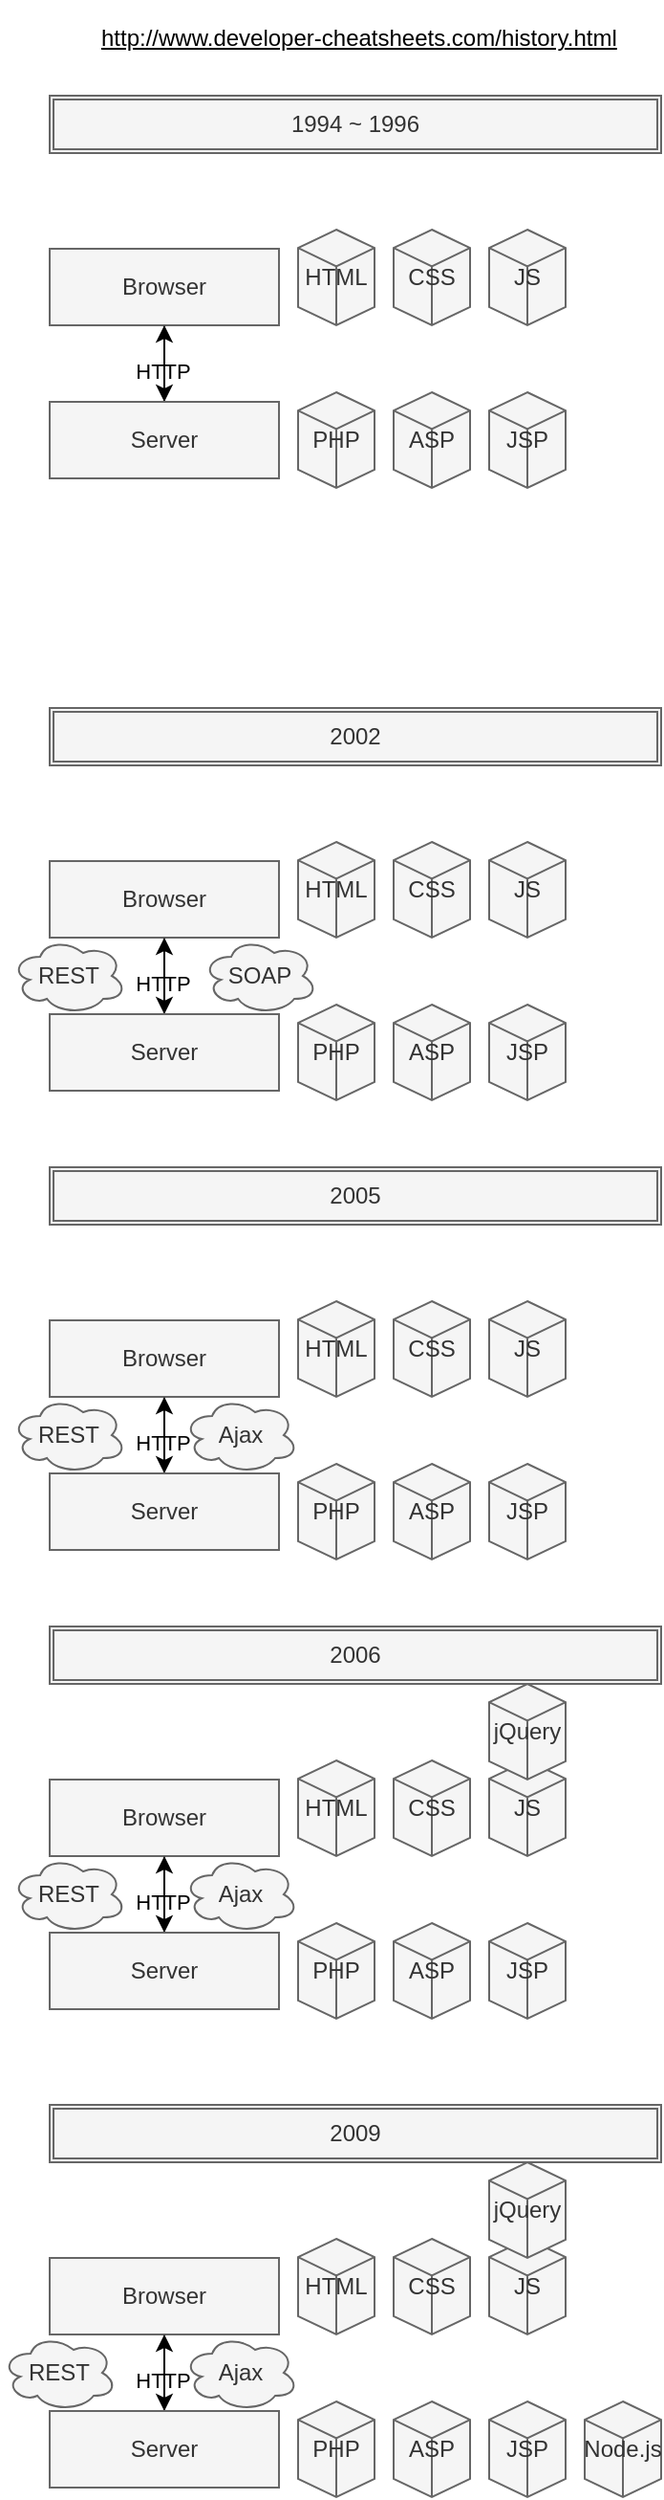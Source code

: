 <mxfile>
    <diagram id="LNP9S4-BVpzVc-00VTwb" name="Page-1">
        <mxGraphModel dx="718" dy="1703" grid="1" gridSize="10" guides="1" tooltips="1" connect="1" arrows="1" fold="1" page="1" pageScale="1" pageWidth="850" pageHeight="1100" math="0" shadow="0">
            <root>
                <mxCell id="0"/>
                <mxCell id="1" parent="0"/>
                <mxCell id="0Kgk2NvX1qrmI3Vkb6VV-116" style="edgeStyle=orthogonalEdgeStyle;rounded=0;orthogonalLoop=1;jettySize=auto;html=1;exitX=0.5;exitY=1;exitDx=0;exitDy=0;entryX=0.5;entryY=0;entryDx=0;entryDy=0;" edge="1" parent="1" source="0Kgk2NvX1qrmI3Vkb6VV-86" target="0Kgk2NvX1qrmI3Vkb6VV-87">
                    <mxGeometry relative="1" as="geometry"/>
                </mxCell>
                <mxCell id="0Kgk2NvX1qrmI3Vkb6VV-86" value="Browser" style="rounded=0;whiteSpace=wrap;html=1;shadow=0;sketch=0;fillColor=#f5f5f5;strokeColor=#666666;fontColor=#333333;" vertex="1" parent="1">
                    <mxGeometry x="160" y="80" width="120" height="40" as="geometry"/>
                </mxCell>
                <mxCell id="0Kgk2NvX1qrmI3Vkb6VV-88" style="edgeStyle=orthogonalEdgeStyle;rounded=0;orthogonalLoop=1;jettySize=auto;html=1;exitX=0.5;exitY=0;exitDx=0;exitDy=0;" edge="1" parent="1" source="0Kgk2NvX1qrmI3Vkb6VV-87" target="0Kgk2NvX1qrmI3Vkb6VV-86">
                    <mxGeometry relative="1" as="geometry"/>
                </mxCell>
                <mxCell id="0Kgk2NvX1qrmI3Vkb6VV-93" value="HTTP" style="edgeLabel;html=1;align=center;verticalAlign=middle;resizable=0;points=[];labelBackgroundColor=none;fontColor=#000000;" vertex="1" connectable="0" parent="0Kgk2NvX1qrmI3Vkb6VV-88">
                    <mxGeometry x="-0.2" y="1" relative="1" as="geometry">
                        <mxPoint as="offset"/>
                    </mxGeometry>
                </mxCell>
                <mxCell id="0Kgk2NvX1qrmI3Vkb6VV-87" value="Server" style="rounded=0;whiteSpace=wrap;html=1;shadow=0;sketch=0;fillColor=#f5f5f5;strokeColor=#666666;fontColor=#333333;" vertex="1" parent="1">
                    <mxGeometry x="160" y="160" width="120" height="40" as="geometry"/>
                </mxCell>
                <mxCell id="0Kgk2NvX1qrmI3Vkb6VV-90" value="HTML" style="html=1;whiteSpace=wrap;shape=isoCube2;backgroundOutline=1;isoAngle=15;shadow=0;sketch=0;fillColor=#f5f5f5;strokeColor=#666666;fontColor=#333333;" vertex="1" parent="1">
                    <mxGeometry x="290" y="70" width="40" height="50" as="geometry"/>
                </mxCell>
                <mxCell id="0Kgk2NvX1qrmI3Vkb6VV-94" value="1994 ~ 1996" style="shape=ext;double=1;rounded=0;whiteSpace=wrap;html=1;shadow=0;sketch=0;fillColor=#f5f5f5;strokeColor=#666666;fontColor=#333333;" vertex="1" parent="1">
                    <mxGeometry x="160" width="320" height="30" as="geometry"/>
                </mxCell>
                <mxCell id="0Kgk2NvX1qrmI3Vkb6VV-95" value="PHP" style="html=1;whiteSpace=wrap;shape=isoCube2;backgroundOutline=1;isoAngle=15;shadow=0;sketch=0;fillColor=#f5f5f5;strokeColor=#666666;fontColor=#333333;" vertex="1" parent="1">
                    <mxGeometry x="290" y="155" width="40" height="50" as="geometry"/>
                </mxCell>
                <mxCell id="0Kgk2NvX1qrmI3Vkb6VV-96" value="CSS" style="html=1;whiteSpace=wrap;shape=isoCube2;backgroundOutline=1;isoAngle=15;shadow=0;sketch=0;fillColor=#f5f5f5;strokeColor=#666666;fontColor=#333333;" vertex="1" parent="1">
                    <mxGeometry x="340" y="70" width="40" height="50" as="geometry"/>
                </mxCell>
                <mxCell id="0Kgk2NvX1qrmI3Vkb6VV-97" value="JS" style="html=1;whiteSpace=wrap;shape=isoCube2;backgroundOutline=1;isoAngle=15;shadow=0;sketch=0;fillColor=#f5f5f5;strokeColor=#666666;fontColor=#333333;" vertex="1" parent="1">
                    <mxGeometry x="390" y="70" width="40" height="50" as="geometry"/>
                </mxCell>
                <mxCell id="0Kgk2NvX1qrmI3Vkb6VV-99" value="ASP" style="html=1;whiteSpace=wrap;shape=isoCube2;backgroundOutline=1;isoAngle=15;shadow=0;sketch=0;fillColor=#f5f5f5;strokeColor=#666666;fontColor=#333333;" vertex="1" parent="1">
                    <mxGeometry x="340" y="155" width="40" height="50" as="geometry"/>
                </mxCell>
                <mxCell id="0Kgk2NvX1qrmI3Vkb6VV-100" value="JSP" style="html=1;whiteSpace=wrap;shape=isoCube2;backgroundOutline=1;isoAngle=15;shadow=0;sketch=0;fillColor=#f5f5f5;strokeColor=#666666;fontColor=#333333;" vertex="1" parent="1">
                    <mxGeometry x="390" y="155" width="40" height="50" as="geometry"/>
                </mxCell>
                <UserObject label="http://www.developer-cheatsheets.com/history.html" link="http://www.developer-cheatsheets.com/history.html" id="0Kgk2NvX1qrmI3Vkb6VV-102">
                    <mxCell style="text;html=1;whiteSpace=wrap;align=left;verticalAlign=middle;fontStyle=4;shadow=0;sketch=0;" vertex="1" parent="1">
                        <mxGeometry x="185" y="-50" width="290" height="40" as="geometry"/>
                    </mxCell>
                </UserObject>
                <mxCell id="0Kgk2NvX1qrmI3Vkb6VV-117" style="edgeStyle=orthogonalEdgeStyle;rounded=0;orthogonalLoop=1;jettySize=auto;html=1;" edge="1" parent="1" source="0Kgk2NvX1qrmI3Vkb6VV-103" target="0Kgk2NvX1qrmI3Vkb6VV-106">
                    <mxGeometry relative="1" as="geometry"/>
                </mxCell>
                <mxCell id="0Kgk2NvX1qrmI3Vkb6VV-103" value="Browser" style="rounded=0;whiteSpace=wrap;html=1;shadow=0;sketch=0;fillColor=#f5f5f5;strokeColor=#666666;fontColor=#333333;" vertex="1" parent="1">
                    <mxGeometry x="160" y="400" width="120" height="40" as="geometry"/>
                </mxCell>
                <mxCell id="0Kgk2NvX1qrmI3Vkb6VV-104" style="edgeStyle=orthogonalEdgeStyle;rounded=0;orthogonalLoop=1;jettySize=auto;html=1;exitX=0.5;exitY=0;exitDx=0;exitDy=0;" edge="1" parent="1" source="0Kgk2NvX1qrmI3Vkb6VV-106" target="0Kgk2NvX1qrmI3Vkb6VV-103">
                    <mxGeometry relative="1" as="geometry"/>
                </mxCell>
                <mxCell id="0Kgk2NvX1qrmI3Vkb6VV-105" value="HTTP" style="edgeLabel;html=1;align=center;verticalAlign=middle;resizable=0;points=[];labelBackgroundColor=none;fontColor=#000000;" vertex="1" connectable="0" parent="0Kgk2NvX1qrmI3Vkb6VV-104">
                    <mxGeometry x="-0.2" y="1" relative="1" as="geometry">
                        <mxPoint as="offset"/>
                    </mxGeometry>
                </mxCell>
                <mxCell id="0Kgk2NvX1qrmI3Vkb6VV-106" value="Server" style="rounded=0;whiteSpace=wrap;html=1;shadow=0;sketch=0;fillColor=#f5f5f5;strokeColor=#666666;fontColor=#333333;" vertex="1" parent="1">
                    <mxGeometry x="160" y="480" width="120" height="40" as="geometry"/>
                </mxCell>
                <mxCell id="0Kgk2NvX1qrmI3Vkb6VV-107" value="HTML" style="html=1;whiteSpace=wrap;shape=isoCube2;backgroundOutline=1;isoAngle=15;shadow=0;sketch=0;fillColor=#f5f5f5;strokeColor=#666666;fontColor=#333333;" vertex="1" parent="1">
                    <mxGeometry x="290" y="390" width="40" height="50" as="geometry"/>
                </mxCell>
                <mxCell id="0Kgk2NvX1qrmI3Vkb6VV-108" value="2002" style="shape=ext;double=1;rounded=0;whiteSpace=wrap;html=1;shadow=0;sketch=0;fillColor=#f5f5f5;strokeColor=#666666;fontColor=#333333;" vertex="1" parent="1">
                    <mxGeometry x="160" y="320" width="320" height="30" as="geometry"/>
                </mxCell>
                <mxCell id="0Kgk2NvX1qrmI3Vkb6VV-109" value="PHP" style="html=1;whiteSpace=wrap;shape=isoCube2;backgroundOutline=1;isoAngle=15;shadow=0;sketch=0;fillColor=#f5f5f5;strokeColor=#666666;fontColor=#333333;" vertex="1" parent="1">
                    <mxGeometry x="290" y="475" width="40" height="50" as="geometry"/>
                </mxCell>
                <mxCell id="0Kgk2NvX1qrmI3Vkb6VV-110" value="CSS" style="html=1;whiteSpace=wrap;shape=isoCube2;backgroundOutline=1;isoAngle=15;shadow=0;sketch=0;fillColor=#f5f5f5;strokeColor=#666666;fontColor=#333333;" vertex="1" parent="1">
                    <mxGeometry x="340" y="390" width="40" height="50" as="geometry"/>
                </mxCell>
                <mxCell id="0Kgk2NvX1qrmI3Vkb6VV-111" value="JS" style="html=1;whiteSpace=wrap;shape=isoCube2;backgroundOutline=1;isoAngle=15;shadow=0;sketch=0;fillColor=#f5f5f5;strokeColor=#666666;fontColor=#333333;" vertex="1" parent="1">
                    <mxGeometry x="390" y="390" width="40" height="50" as="geometry"/>
                </mxCell>
                <mxCell id="0Kgk2NvX1qrmI3Vkb6VV-113" value="ASP" style="html=1;whiteSpace=wrap;shape=isoCube2;backgroundOutline=1;isoAngle=15;shadow=0;sketch=0;fillColor=#f5f5f5;strokeColor=#666666;fontColor=#333333;" vertex="1" parent="1">
                    <mxGeometry x="340" y="475" width="40" height="50" as="geometry"/>
                </mxCell>
                <mxCell id="0Kgk2NvX1qrmI3Vkb6VV-114" value="JSP" style="html=1;whiteSpace=wrap;shape=isoCube2;backgroundOutline=1;isoAngle=15;shadow=0;sketch=0;fillColor=#f5f5f5;strokeColor=#666666;fontColor=#333333;" vertex="1" parent="1">
                    <mxGeometry x="390" y="475" width="40" height="50" as="geometry"/>
                </mxCell>
                <mxCell id="0Kgk2NvX1qrmI3Vkb6VV-118" value="SOAP" style="ellipse;shape=cloud;whiteSpace=wrap;html=1;shadow=0;sketch=0;fillColor=#f5f5f5;align=center;strokeColor=#666666;fontColor=#333333;" vertex="1" parent="1">
                    <mxGeometry x="240" y="440" width="60" height="40" as="geometry"/>
                </mxCell>
                <mxCell id="0Kgk2NvX1qrmI3Vkb6VV-119" value="REST" style="ellipse;shape=cloud;whiteSpace=wrap;html=1;shadow=0;sketch=0;fillColor=#f5f5f5;align=center;strokeColor=#666666;fontColor=#333333;" vertex="1" parent="1">
                    <mxGeometry x="140" y="440" width="60" height="40" as="geometry"/>
                </mxCell>
                <mxCell id="0Kgk2NvX1qrmI3Vkb6VV-120" style="edgeStyle=orthogonalEdgeStyle;rounded=0;orthogonalLoop=1;jettySize=auto;html=1;" edge="1" parent="1" source="0Kgk2NvX1qrmI3Vkb6VV-121" target="0Kgk2NvX1qrmI3Vkb6VV-124">
                    <mxGeometry relative="1" as="geometry"/>
                </mxCell>
                <mxCell id="0Kgk2NvX1qrmI3Vkb6VV-121" value="Browser" style="rounded=0;whiteSpace=wrap;html=1;shadow=0;sketch=0;fillColor=#f5f5f5;strokeColor=#666666;fontColor=#333333;" vertex="1" parent="1">
                    <mxGeometry x="160" y="880" width="120" height="40" as="geometry"/>
                </mxCell>
                <mxCell id="0Kgk2NvX1qrmI3Vkb6VV-122" style="edgeStyle=orthogonalEdgeStyle;rounded=0;orthogonalLoop=1;jettySize=auto;html=1;exitX=0.5;exitY=0;exitDx=0;exitDy=0;" edge="1" parent="1" source="0Kgk2NvX1qrmI3Vkb6VV-124" target="0Kgk2NvX1qrmI3Vkb6VV-121">
                    <mxGeometry relative="1" as="geometry"/>
                </mxCell>
                <mxCell id="0Kgk2NvX1qrmI3Vkb6VV-123" value="HTTP" style="edgeLabel;html=1;align=center;verticalAlign=middle;resizable=0;points=[];labelBackgroundColor=none;fontColor=#000000;" vertex="1" connectable="0" parent="0Kgk2NvX1qrmI3Vkb6VV-122">
                    <mxGeometry x="-0.2" y="1" relative="1" as="geometry">
                        <mxPoint as="offset"/>
                    </mxGeometry>
                </mxCell>
                <mxCell id="0Kgk2NvX1qrmI3Vkb6VV-124" value="Server" style="rounded=0;whiteSpace=wrap;html=1;shadow=0;sketch=0;fillColor=#f5f5f5;strokeColor=#666666;fontColor=#333333;" vertex="1" parent="1">
                    <mxGeometry x="160" y="960" width="120" height="40" as="geometry"/>
                </mxCell>
                <mxCell id="0Kgk2NvX1qrmI3Vkb6VV-125" value="HTML" style="html=1;whiteSpace=wrap;shape=isoCube2;backgroundOutline=1;isoAngle=15;shadow=0;sketch=0;fillColor=#f5f5f5;strokeColor=#666666;fontColor=#333333;" vertex="1" parent="1">
                    <mxGeometry x="290" y="870" width="40" height="50" as="geometry"/>
                </mxCell>
                <mxCell id="0Kgk2NvX1qrmI3Vkb6VV-126" value="2006" style="shape=ext;double=1;rounded=0;whiteSpace=wrap;html=1;shadow=0;sketch=0;fillColor=#f5f5f5;strokeColor=#666666;fontColor=#333333;" vertex="1" parent="1">
                    <mxGeometry x="160" y="800" width="320" height="30" as="geometry"/>
                </mxCell>
                <mxCell id="0Kgk2NvX1qrmI3Vkb6VV-127" value="PHP" style="html=1;whiteSpace=wrap;shape=isoCube2;backgroundOutline=1;isoAngle=15;shadow=0;sketch=0;fillColor=#f5f5f5;strokeColor=#666666;fontColor=#333333;" vertex="1" parent="1">
                    <mxGeometry x="290" y="955" width="40" height="50" as="geometry"/>
                </mxCell>
                <mxCell id="0Kgk2NvX1qrmI3Vkb6VV-128" value="CSS" style="html=1;whiteSpace=wrap;shape=isoCube2;backgroundOutline=1;isoAngle=15;shadow=0;sketch=0;fillColor=#f5f5f5;strokeColor=#666666;fontColor=#333333;" vertex="1" parent="1">
                    <mxGeometry x="340" y="870" width="40" height="50" as="geometry"/>
                </mxCell>
                <mxCell id="0Kgk2NvX1qrmI3Vkb6VV-129" value="JS" style="html=1;whiteSpace=wrap;shape=isoCube2;backgroundOutline=1;isoAngle=15;shadow=0;sketch=0;fillColor=#f5f5f5;strokeColor=#666666;fontColor=#333333;" vertex="1" parent="1">
                    <mxGeometry x="390" y="870" width="40" height="50" as="geometry"/>
                </mxCell>
                <mxCell id="0Kgk2NvX1qrmI3Vkb6VV-131" value="ASP" style="html=1;whiteSpace=wrap;shape=isoCube2;backgroundOutline=1;isoAngle=15;shadow=0;sketch=0;fillColor=#f5f5f5;strokeColor=#666666;fontColor=#333333;" vertex="1" parent="1">
                    <mxGeometry x="340" y="955" width="40" height="50" as="geometry"/>
                </mxCell>
                <mxCell id="0Kgk2NvX1qrmI3Vkb6VV-132" value="JSP" style="html=1;whiteSpace=wrap;shape=isoCube2;backgroundOutline=1;isoAngle=15;shadow=0;sketch=0;fillColor=#f5f5f5;strokeColor=#666666;fontColor=#333333;" vertex="1" parent="1">
                    <mxGeometry x="390" y="955" width="40" height="50" as="geometry"/>
                </mxCell>
                <mxCell id="0Kgk2NvX1qrmI3Vkb6VV-134" value="REST" style="ellipse;shape=cloud;whiteSpace=wrap;html=1;shadow=0;sketch=0;fillColor=#f5f5f5;align=center;strokeColor=#666666;fontColor=#333333;" vertex="1" parent="1">
                    <mxGeometry x="140" y="920" width="60" height="40" as="geometry"/>
                </mxCell>
                <mxCell id="0Kgk2NvX1qrmI3Vkb6VV-139" style="edgeStyle=orthogonalEdgeStyle;rounded=0;orthogonalLoop=1;jettySize=auto;html=1;" edge="1" parent="1" source="0Kgk2NvX1qrmI3Vkb6VV-140" target="0Kgk2NvX1qrmI3Vkb6VV-143">
                    <mxGeometry relative="1" as="geometry"/>
                </mxCell>
                <mxCell id="0Kgk2NvX1qrmI3Vkb6VV-140" value="Browser" style="rounded=0;whiteSpace=wrap;html=1;shadow=0;sketch=0;fillColor=#f5f5f5;strokeColor=#666666;fontColor=#333333;" vertex="1" parent="1">
                    <mxGeometry x="160" y="1130" width="120" height="40" as="geometry"/>
                </mxCell>
                <mxCell id="0Kgk2NvX1qrmI3Vkb6VV-141" style="edgeStyle=orthogonalEdgeStyle;rounded=0;orthogonalLoop=1;jettySize=auto;html=1;exitX=0.5;exitY=0;exitDx=0;exitDy=0;" edge="1" parent="1" source="0Kgk2NvX1qrmI3Vkb6VV-143" target="0Kgk2NvX1qrmI3Vkb6VV-140">
                    <mxGeometry relative="1" as="geometry"/>
                </mxCell>
                <mxCell id="0Kgk2NvX1qrmI3Vkb6VV-142" value="HTTP" style="edgeLabel;html=1;align=center;verticalAlign=middle;resizable=0;points=[];labelBackgroundColor=none;fontColor=#000000;" vertex="1" connectable="0" parent="0Kgk2NvX1qrmI3Vkb6VV-141">
                    <mxGeometry x="-0.2" y="1" relative="1" as="geometry">
                        <mxPoint as="offset"/>
                    </mxGeometry>
                </mxCell>
                <mxCell id="0Kgk2NvX1qrmI3Vkb6VV-143" value="Server" style="rounded=0;whiteSpace=wrap;html=1;shadow=0;sketch=0;fillColor=#f5f5f5;strokeColor=#666666;fontColor=#333333;" vertex="1" parent="1">
                    <mxGeometry x="160" y="1210" width="120" height="40" as="geometry"/>
                </mxCell>
                <mxCell id="0Kgk2NvX1qrmI3Vkb6VV-144" value="HTML" style="html=1;whiteSpace=wrap;shape=isoCube2;backgroundOutline=1;isoAngle=15;shadow=0;sketch=0;fillColor=#f5f5f5;strokeColor=#666666;fontColor=#333333;" vertex="1" parent="1">
                    <mxGeometry x="290" y="1120" width="40" height="50" as="geometry"/>
                </mxCell>
                <mxCell id="0Kgk2NvX1qrmI3Vkb6VV-145" value="2009" style="shape=ext;double=1;rounded=0;whiteSpace=wrap;html=1;shadow=0;sketch=0;fillColor=#f5f5f5;strokeColor=#666666;fontColor=#333333;" vertex="1" parent="1">
                    <mxGeometry x="160" y="1050" width="320" height="30" as="geometry"/>
                </mxCell>
                <mxCell id="0Kgk2NvX1qrmI3Vkb6VV-146" value="PHP" style="html=1;whiteSpace=wrap;shape=isoCube2;backgroundOutline=1;isoAngle=15;shadow=0;sketch=0;fillColor=#f5f5f5;strokeColor=#666666;fontColor=#333333;" vertex="1" parent="1">
                    <mxGeometry x="290" y="1205" width="40" height="50" as="geometry"/>
                </mxCell>
                <mxCell id="0Kgk2NvX1qrmI3Vkb6VV-147" value="CSS" style="html=1;whiteSpace=wrap;shape=isoCube2;backgroundOutline=1;isoAngle=15;shadow=0;sketch=0;fillColor=#f5f5f5;strokeColor=#666666;fontColor=#333333;" vertex="1" parent="1">
                    <mxGeometry x="340" y="1120" width="40" height="50" as="geometry"/>
                </mxCell>
                <mxCell id="0Kgk2NvX1qrmI3Vkb6VV-148" value="JS" style="html=1;whiteSpace=wrap;shape=isoCube2;backgroundOutline=1;isoAngle=15;shadow=0;sketch=0;fillColor=#f5f5f5;strokeColor=#666666;fontColor=#333333;" vertex="1" parent="1">
                    <mxGeometry x="390" y="1120" width="40" height="50" as="geometry"/>
                </mxCell>
                <mxCell id="0Kgk2NvX1qrmI3Vkb6VV-150" value="ASP" style="html=1;whiteSpace=wrap;shape=isoCube2;backgroundOutline=1;isoAngle=15;shadow=0;sketch=0;fillColor=#f5f5f5;strokeColor=#666666;fontColor=#333333;" vertex="1" parent="1">
                    <mxGeometry x="340" y="1205" width="40" height="50" as="geometry"/>
                </mxCell>
                <mxCell id="0Kgk2NvX1qrmI3Vkb6VV-151" value="JSP" style="html=1;whiteSpace=wrap;shape=isoCube2;backgroundOutline=1;isoAngle=15;shadow=0;sketch=0;fillColor=#f5f5f5;strokeColor=#666666;fontColor=#333333;" vertex="1" parent="1">
                    <mxGeometry x="390" y="1205" width="40" height="50" as="geometry"/>
                </mxCell>
                <mxCell id="0Kgk2NvX1qrmI3Vkb6VV-152" value="REST" style="ellipse;shape=cloud;whiteSpace=wrap;html=1;shadow=0;sketch=0;fillColor=#f5f5f5;align=center;strokeColor=#666666;fontColor=#333333;" vertex="1" parent="1">
                    <mxGeometry x="135" y="1170" width="60" height="40" as="geometry"/>
                </mxCell>
                <mxCell id="0Kgk2NvX1qrmI3Vkb6VV-155" value="Node.js" style="html=1;whiteSpace=wrap;shape=isoCube2;backgroundOutline=1;isoAngle=15;shadow=0;sketch=0;fillColor=#f5f5f5;strokeColor=#666666;fontColor=#333333;" vertex="1" parent="1">
                    <mxGeometry x="440" y="1205" width="40" height="50" as="geometry"/>
                </mxCell>
                <mxCell id="0Kgk2NvX1qrmI3Vkb6VV-172" value="jQuery" style="html=1;whiteSpace=wrap;shape=isoCube2;backgroundOutline=1;isoAngle=15;shadow=0;sketch=0;fillColor=#f5f5f5;strokeColor=#666666;fontColor=#333333;" vertex="1" parent="1">
                    <mxGeometry x="390" y="830" width="40" height="50" as="geometry"/>
                </mxCell>
                <mxCell id="0Kgk2NvX1qrmI3Vkb6VV-173" value="jQuery" style="html=1;whiteSpace=wrap;shape=isoCube2;backgroundOutline=1;isoAngle=15;shadow=0;sketch=0;fillColor=#f5f5f5;strokeColor=#666666;fontColor=#333333;" vertex="1" parent="1">
                    <mxGeometry x="390" y="1080" width="40" height="50" as="geometry"/>
                </mxCell>
                <mxCell id="0Kgk2NvX1qrmI3Vkb6VV-178" style="edgeStyle=orthogonalEdgeStyle;rounded=0;orthogonalLoop=1;jettySize=auto;html=1;" edge="1" parent="1" source="0Kgk2NvX1qrmI3Vkb6VV-179" target="0Kgk2NvX1qrmI3Vkb6VV-182">
                    <mxGeometry relative="1" as="geometry"/>
                </mxCell>
                <mxCell id="0Kgk2NvX1qrmI3Vkb6VV-179" value="Browser" style="rounded=0;whiteSpace=wrap;html=1;shadow=0;sketch=0;fillColor=#f5f5f5;strokeColor=#666666;fontColor=#333333;" vertex="1" parent="1">
                    <mxGeometry x="160" y="640" width="120" height="40" as="geometry"/>
                </mxCell>
                <mxCell id="0Kgk2NvX1qrmI3Vkb6VV-180" style="edgeStyle=orthogonalEdgeStyle;rounded=0;orthogonalLoop=1;jettySize=auto;html=1;exitX=0.5;exitY=0;exitDx=0;exitDy=0;" edge="1" parent="1" source="0Kgk2NvX1qrmI3Vkb6VV-182" target="0Kgk2NvX1qrmI3Vkb6VV-179">
                    <mxGeometry relative="1" as="geometry"/>
                </mxCell>
                <mxCell id="0Kgk2NvX1qrmI3Vkb6VV-181" value="HTTP" style="edgeLabel;html=1;align=center;verticalAlign=middle;resizable=0;points=[];labelBackgroundColor=none;fontColor=#000000;" vertex="1" connectable="0" parent="0Kgk2NvX1qrmI3Vkb6VV-180">
                    <mxGeometry x="-0.2" y="1" relative="1" as="geometry">
                        <mxPoint as="offset"/>
                    </mxGeometry>
                </mxCell>
                <mxCell id="0Kgk2NvX1qrmI3Vkb6VV-182" value="Server" style="rounded=0;whiteSpace=wrap;html=1;shadow=0;sketch=0;fillColor=#f5f5f5;strokeColor=#666666;fontColor=#333333;" vertex="1" parent="1">
                    <mxGeometry x="160" y="720" width="120" height="40" as="geometry"/>
                </mxCell>
                <mxCell id="0Kgk2NvX1qrmI3Vkb6VV-183" value="HTML" style="html=1;whiteSpace=wrap;shape=isoCube2;backgroundOutline=1;isoAngle=15;shadow=0;sketch=0;fillColor=#f5f5f5;strokeColor=#666666;fontColor=#333333;" vertex="1" parent="1">
                    <mxGeometry x="290" y="630" width="40" height="50" as="geometry"/>
                </mxCell>
                <mxCell id="0Kgk2NvX1qrmI3Vkb6VV-184" value="2005" style="shape=ext;double=1;rounded=0;whiteSpace=wrap;html=1;shadow=0;sketch=0;fillColor=#f5f5f5;strokeColor=#666666;fontColor=#333333;" vertex="1" parent="1">
                    <mxGeometry x="160" y="560" width="320" height="30" as="geometry"/>
                </mxCell>
                <mxCell id="0Kgk2NvX1qrmI3Vkb6VV-185" value="PHP" style="html=1;whiteSpace=wrap;shape=isoCube2;backgroundOutline=1;isoAngle=15;shadow=0;sketch=0;fillColor=#f5f5f5;strokeColor=#666666;fontColor=#333333;" vertex="1" parent="1">
                    <mxGeometry x="290" y="715" width="40" height="50" as="geometry"/>
                </mxCell>
                <mxCell id="0Kgk2NvX1qrmI3Vkb6VV-186" value="CSS" style="html=1;whiteSpace=wrap;shape=isoCube2;backgroundOutline=1;isoAngle=15;shadow=0;sketch=0;fillColor=#f5f5f5;strokeColor=#666666;fontColor=#333333;" vertex="1" parent="1">
                    <mxGeometry x="340" y="630" width="40" height="50" as="geometry"/>
                </mxCell>
                <mxCell id="0Kgk2NvX1qrmI3Vkb6VV-187" value="JS" style="html=1;whiteSpace=wrap;shape=isoCube2;backgroundOutline=1;isoAngle=15;shadow=0;sketch=0;fillColor=#f5f5f5;strokeColor=#666666;fontColor=#333333;" vertex="1" parent="1">
                    <mxGeometry x="390" y="630" width="40" height="50" as="geometry"/>
                </mxCell>
                <mxCell id="0Kgk2NvX1qrmI3Vkb6VV-188" value="ASP" style="html=1;whiteSpace=wrap;shape=isoCube2;backgroundOutline=1;isoAngle=15;shadow=0;sketch=0;fillColor=#f5f5f5;strokeColor=#666666;fontColor=#333333;" vertex="1" parent="1">
                    <mxGeometry x="340" y="715" width="40" height="50" as="geometry"/>
                </mxCell>
                <mxCell id="0Kgk2NvX1qrmI3Vkb6VV-189" value="JSP" style="html=1;whiteSpace=wrap;shape=isoCube2;backgroundOutline=1;isoAngle=15;shadow=0;sketch=0;fillColor=#f5f5f5;strokeColor=#666666;fontColor=#333333;" vertex="1" parent="1">
                    <mxGeometry x="390" y="715" width="40" height="50" as="geometry"/>
                </mxCell>
                <mxCell id="0Kgk2NvX1qrmI3Vkb6VV-191" value="REST" style="ellipse;shape=cloud;whiteSpace=wrap;html=1;shadow=0;sketch=0;fillColor=#f5f5f5;align=center;strokeColor=#666666;fontColor=#333333;" vertex="1" parent="1">
                    <mxGeometry x="140" y="680" width="60" height="40" as="geometry"/>
                </mxCell>
                <mxCell id="0Kgk2NvX1qrmI3Vkb6VV-193" value="Ajax" style="ellipse;shape=cloud;whiteSpace=wrap;html=1;shadow=0;sketch=0;fillColor=#f5f5f5;align=center;strokeColor=#666666;fontColor=#333333;" vertex="1" parent="1">
                    <mxGeometry x="230" y="680" width="60" height="40" as="geometry"/>
                </mxCell>
                <mxCell id="0Kgk2NvX1qrmI3Vkb6VV-194" value="Ajax" style="ellipse;shape=cloud;whiteSpace=wrap;html=1;shadow=0;sketch=0;fillColor=#f5f5f5;align=center;strokeColor=#666666;fontColor=#333333;" vertex="1" parent="1">
                    <mxGeometry x="230" y="920" width="60" height="40" as="geometry"/>
                </mxCell>
                <mxCell id="0Kgk2NvX1qrmI3Vkb6VV-195" value="Ajax" style="ellipse;shape=cloud;whiteSpace=wrap;html=1;shadow=0;sketch=0;fillColor=#f5f5f5;align=center;strokeColor=#666666;fontColor=#333333;" vertex="1" parent="1">
                    <mxGeometry x="230" y="1170" width="60" height="40" as="geometry"/>
                </mxCell>
            </root>
        </mxGraphModel>
    </diagram>
</mxfile>